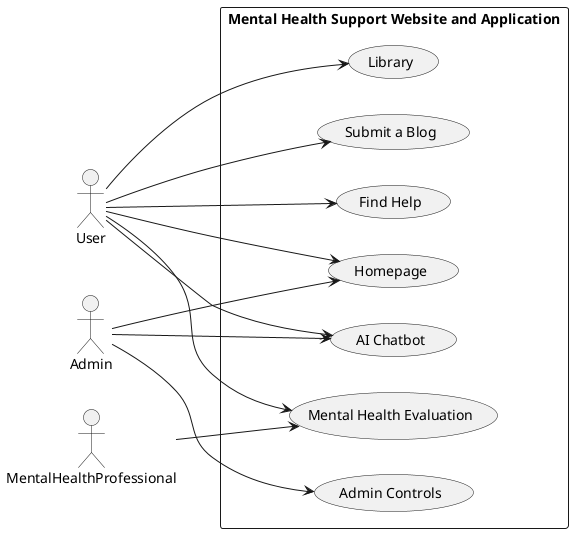 // Use Case Diagram

@startuml
!define RECTANGLE_COLOR Silver

left to right direction
actor User
actor Admin
actor MentalHealthProfessional

rectangle "Mental Health Support Website and Application" as rect {
    usecase "Homepage" as U1
    usecase "Find Help" as U2
    usecase "Library" as U3
    usecase "Submit a Blog" as U4
    usecase "Mental Health Evaluation" as U5
    usecase "Admin Controls" as U6
    usecase "AI Chatbot" as U7
}

User --> U1
User --> U2
User --> U3
User --> U4
User --> U5
User --> U7

Admin --> U1
Admin --> U6
Admin --> U7

MentalHealthProfessional --> U5

@enduml


// Class Diagram

@startuml

class User {
  +userID: int
  +username: String
  +password: String
  +email: String
  +location: String
  +submitBlog()
  +viewLibrary()
  +findHelp()
  +takeEvaluation()
}

class Admin {
  +adminID: int
  +username: String
  +password: String
  +viewBlogs()
  +editBlog()
  +publishBlog()
  +deleteBlog
  +viewMessages()
  +deleteMessage()
  +viewPsychiatrists()
}

class MentalHealthProfessional {
  +professionalID: int
  +name: String
  +specialization: String
  +evaluateMHEForm()
}

class Blog {
  +blogID: int
  +title: String
  +content: String
  +authorID: int
  +publish()
}

class Article {
  +articleID: int
  +title: String
  +content: String
}

class MHEForm {
  +formID: int
  +userID: int
  +responses: Map<String, String>
  +evaluate()
}

class MHQForm {
  +formID: int
  +userID: int
  +responses: Map<String, String>
  +calculateMHQ()
}

class Psychiatrists {
  +psychiatristID: int
  +name: String
  +contactDetails: String
  +specialization: String
  +availability: String
}

User -- Blog: submits >
User -- Article: reads >
User -- MHEForm: takes >
User -- MHQForm: takes >
User -- Psychiatrists: searches >
Admin -- Blog: manages >
Admin -- Psychiatrists: manages >
Admin -- User: manages >
MentalHealthProfessional -- MHEForm: evaluates >
MHQForm -- User: calculatesMHQ >

@enduml


// Activity Diagram

@startuml
start

:User visits homepage;
:User logs in;
:User navigates to desired section;

if (Selects Find Help?) then (yes)
  :User enters location;
  :System shows list of psychiatrists;
  :User contacts psychiatrist;
else (no)
  if (Selects Library?) then (yes)
    :User browses articles;
    :User reads articles;
  else (no)
    if (Submits a Blog?) then (yes)
      :User writes blog;
      :User submits blog;
      :Admin reviews blog;
      :Admin publishes blog;
    else (no)
      if (Takes MHE?) then (yes)
        :User fills MHE form;
        :MentalHealthProfessional evaluates;
        :User receives feedback;
      else (no)
        if (Takes MHQ?) then (yes)
          :User fills MHQ form;
          :System calculates score;
          :User receives MHQ score;
        else (no)
          :User uses AI Chatbot;
        endif
      endif
    endif
  endif
endif

stop
@enduml


// Sequence Diagram

@startuml
actor User
actor Admin
actor MentalHealthProfessional
participant Website
participant Database

User -> Website: Visit Homepage
User -> Website: Login
Website -> Database: Authenticate User
Database --> Website: Authentication Result
User -> Website: Navigate to Find Help
User -> Website: Enter Location
Website -> Database: Fetch Psychiatrists
Database --> Website: List of Psychiatrists
Website --> User: Display Psychiatrists

User -> Website: Navigate to Library
User -> Website: Browse Articles
Website -> Database: Fetch Articles
Database --> Website: List of Articles
Website --> User: Display Articles

User -> Website: Submit a Blog
User -> Website: Enter Blog Content
Website -> Database: Save Blog Content
Database --> Website: Confirmation
Website --> User: Display Confirmation

User -> Website: Navigate to Mental Health Evaluation
User -> Website: Fill MHE Form
Website -> Database: Save MHE Form
Database --> Website: Confirmation
Website -> MentalHealthProfessional: Notify New MHE Form
MentalHealthProfessional -> Website: Evaluate MHE Form
Website -> Database: Update Evaluation
Database --> Website: Confirmation
Website --> User: Display Feedback

User -> Website: Fill MHQ Form
Website -> Database: Save MHQ Form
Database --> Website: Calculate MHQ Score
Website --> User: Display MHQ Score

Admin -> Website: Login
Website -> Database: Authenticate Admin
Database --> Website: Authentication Result
Admin -> Website: Review Blogs
Website -> Database: Fetch Blogs
Database --> Website: List of Blogs
Admin -> Website: Publish/Edit/Delete Blog
Website -> Database: Update Blog Status
Database --> Website: Confirmation

@enduml

